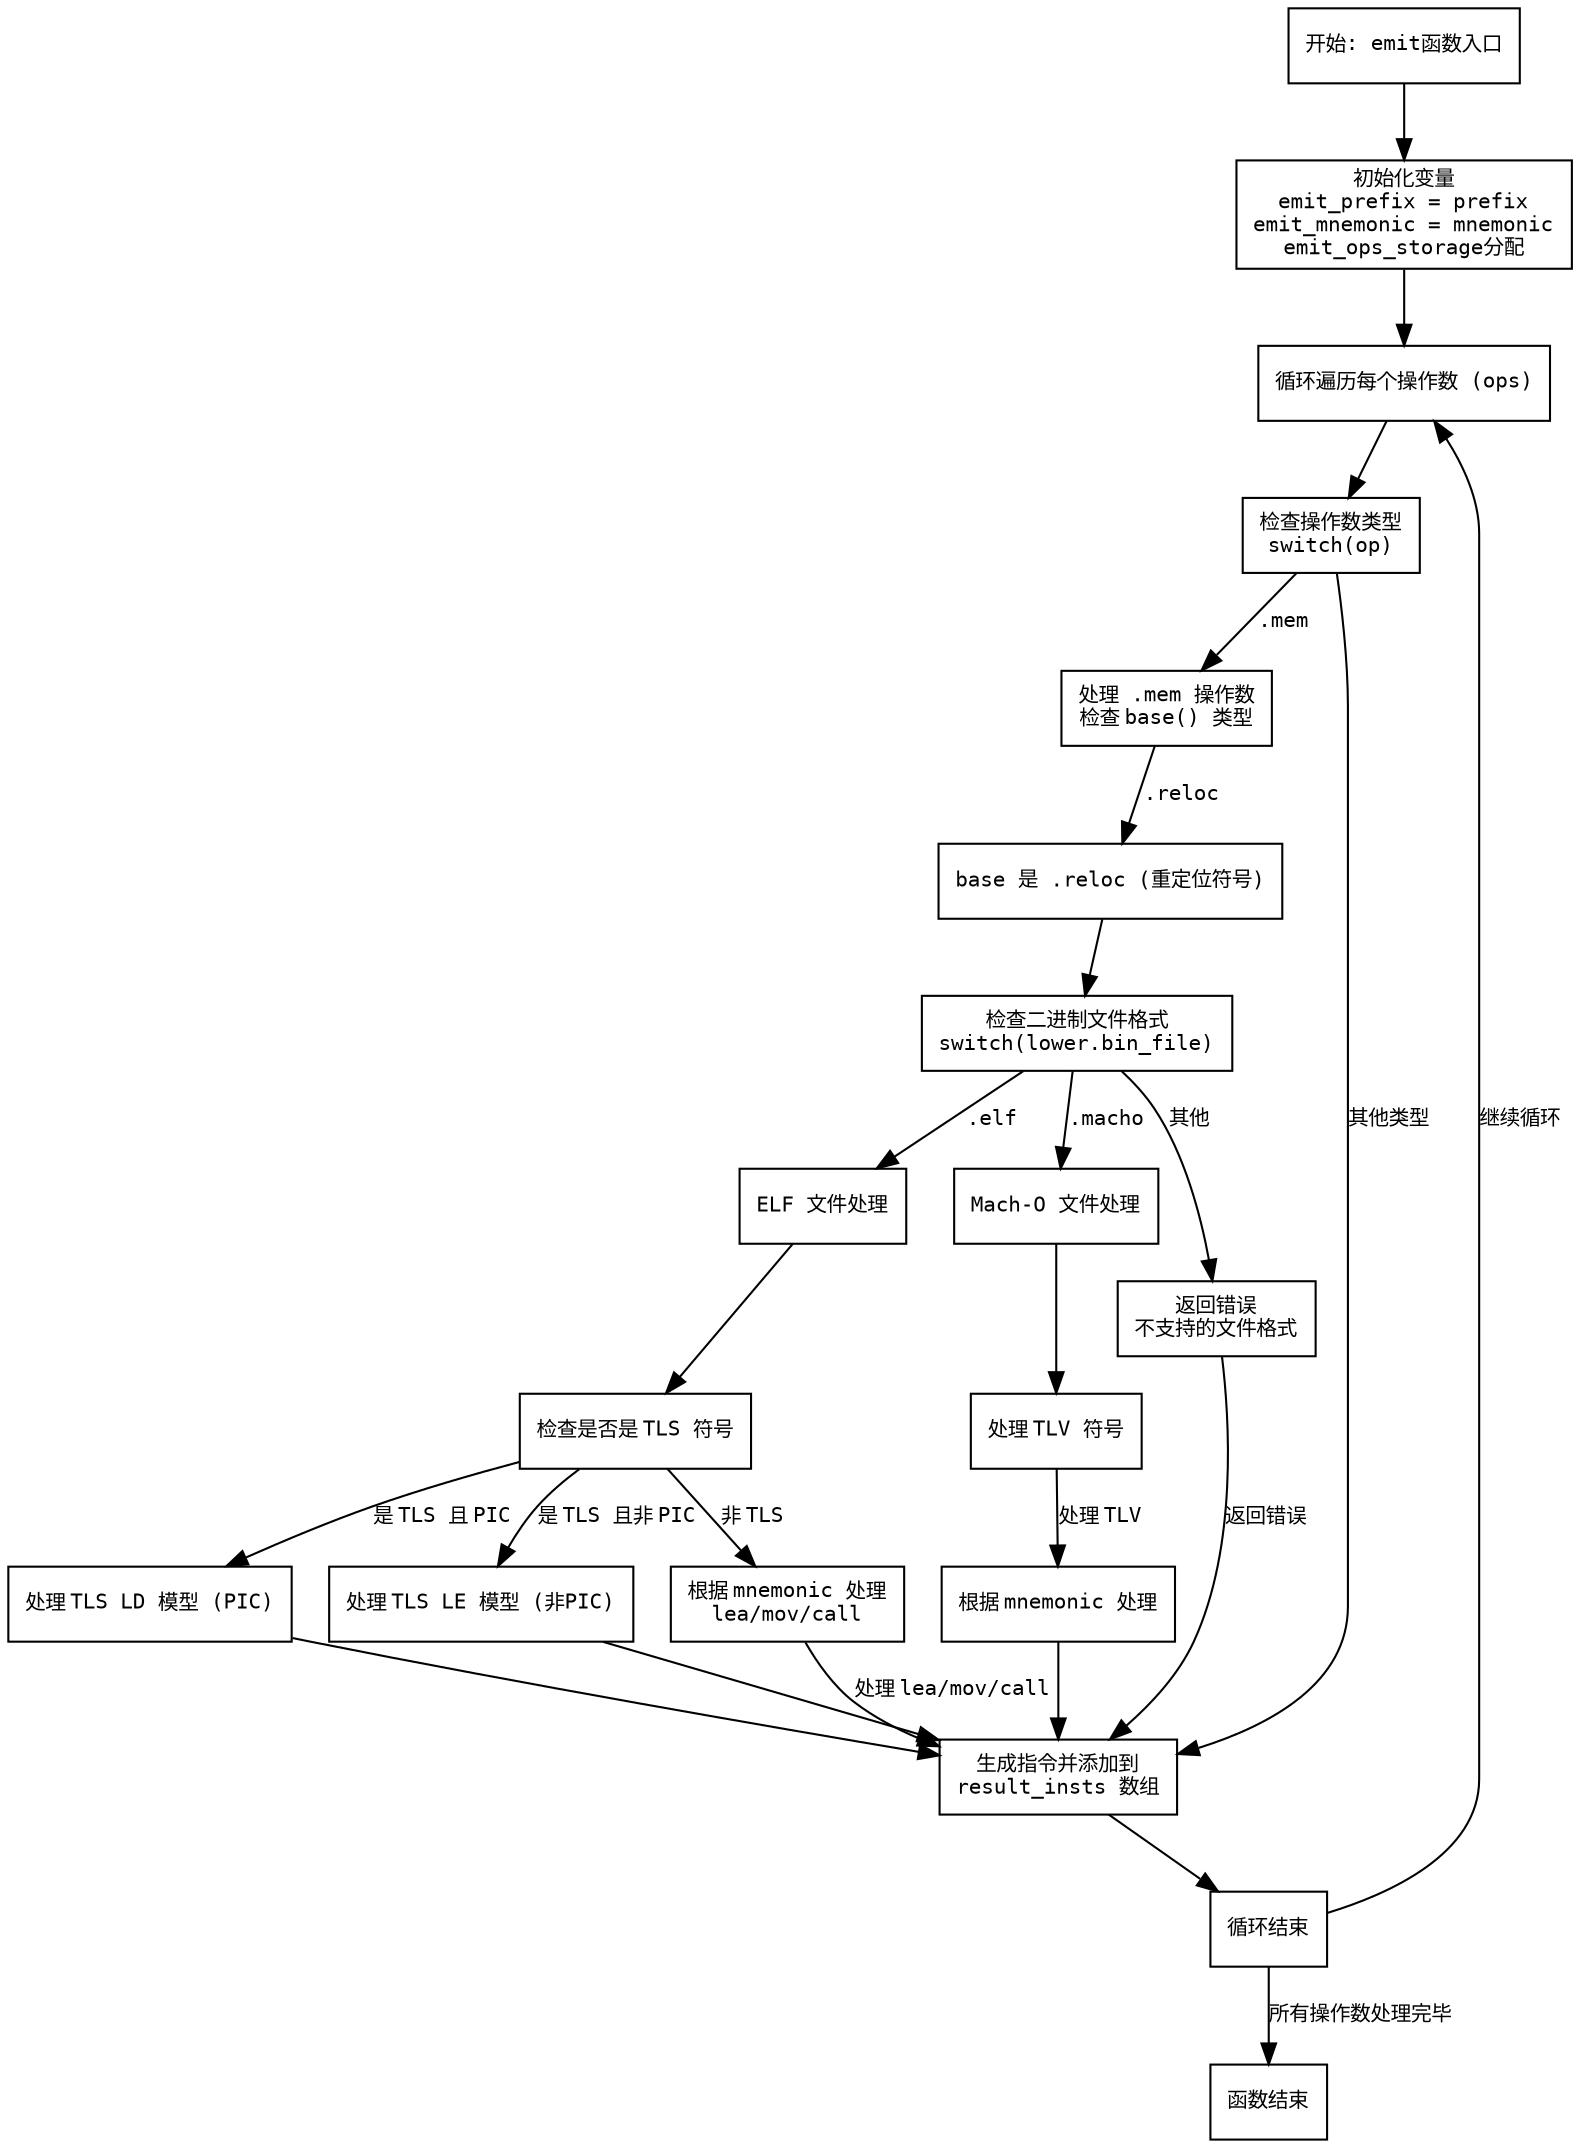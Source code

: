 
digraph flowchart {
    node [shape=rectangle, fontname="Courier", fontsize=10];
    edge [fontname="Courier", fontsize=10];

    start [label="开始: emit函数入口"];
    init_vars [label="初始化变量\nemit_prefix = prefix\nemit_mnemonic = mnemonic\nemit_ops_storage分配"];
    loop_start [label="循环遍历每个操作数 (ops)"];
    check_op_type [label="检查操作数类型\nswitch(op)"];
    handle_mem_op [label="处理 .mem 操作数\n检查 base() 类型"];
    handle_reloc [label="base 是 .reloc (重定位符号)"];
    check_bin_format [label="检查二进制文件格式\nswitch(lower.bin_file)"];
    elf_case [label="ELF 文件处理"];
    check_tls [label="检查是否是 TLS 符号"];
    handle_tls_ld [label="处理 TLS LD 模型 (PIC)"];
    handle_tls_le [label="处理 TLS LE 模型 (非PIC)"];
    check_mnemonic_elf [label="根据 mnemonic 处理\nlea/mov/call"];
    macho_case [label="Mach-O 文件处理"];
    check_tlv [label="处理 TLV 符号"];
    check_mnemonic_macho [label="根据 mnemonic 处理"];
    other_format [label="返回错误\n不支持的文件格式"];
    gen_inst [label="生成指令并添加到\nresult_insts 数组"];
    loop_end [label="循环结束"];
    end [label="函数结束"];

    start -> init_vars;
    init_vars -> loop_start;
    loop_start -> check_op_type;

    check_op_type -> handle_mem_op [label=".mem"];
    check_op_type -> gen_inst [label="其他类型"];

    handle_mem_op -> handle_reloc [label=".reloc"];
    handle_reloc -> check_bin_format;

    check_bin_format -> elf_case [label=".elf"];
    check_bin_format -> macho_case [label=".macho"];
    check_bin_format -> other_format [label="其他"];

    elf_case -> check_tls;
    check_tls -> handle_tls_ld [label="是 TLS 且 PIC"];
    check_tls -> handle_tls_le [label="是 TLS 且非 PIC"];
    check_tls -> check_mnemonic_elf [label="非 TLS"];

    handle_tls_ld -> gen_inst;
    handle_tls_le -> gen_inst;

    check_mnemonic_elf -> gen_inst [label="处理 lea/mov/call"];

    macho_case -> check_tlv;
    check_tlv -> check_mnemonic_macho [label="处理 TLV"];
    check_mnemonic_macho -> gen_inst;

    other_format -> gen_inst [label="返回错误"];

    gen_inst -> loop_end;
    loop_end -> loop_start [label="继续循环"];
    loop_end -> end [label="所有操作数处理完毕"];
}
